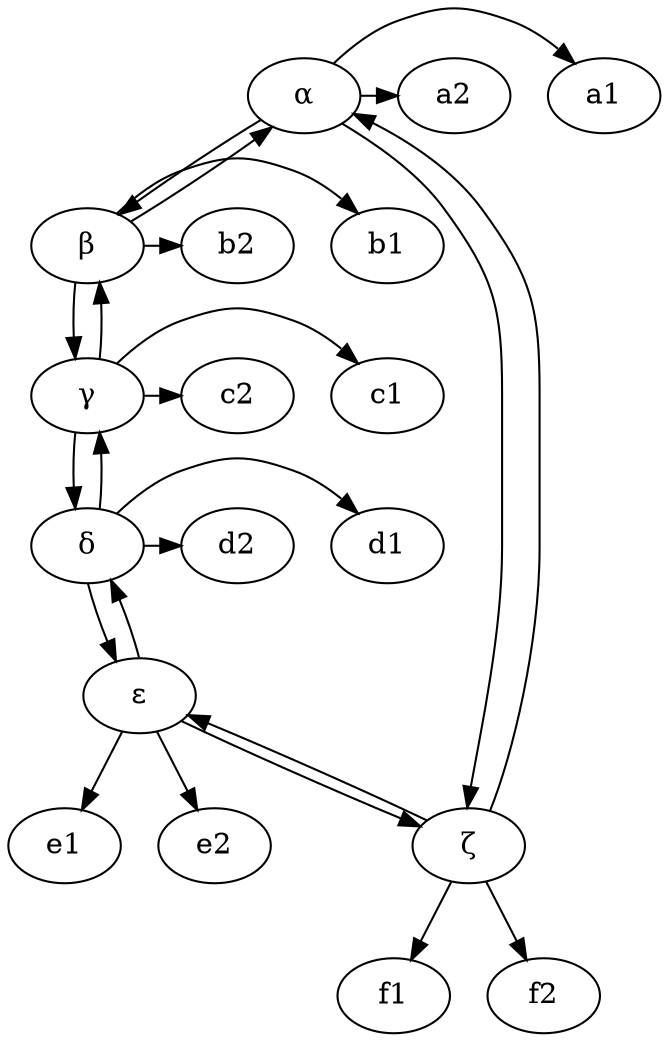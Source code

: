 digraph {
    a[label="&alpha;"]
    b[label="&beta;"]
    c[label="&gamma;"]
    d[label="&delta;"]
    e[label="&epsilon;"]
    f[label="&zeta;"]

    subgraph {
        rank = same;
        a;
        a1;
        a2;
    }

    subgraph {
        rank = same;
        b;
        b1;
        b2;
    }

    subgraph {
        rank = same;
        c;
        c1;
        c2;
    }

    subgraph {
        rank = same;
        d;
        d1;
        d2;
    }

    a -> b;
    b -> c;
    c -> d;
    d -> e;
    e -> f;
    f -> a;

    b -> a;
    c -> b;
    d -> c;
    e -> d;
    f -> e;
    a -> f;

    a -> a1;
    a -> a2;
    b -> b1;
    b -> b2;
    c -> c1;
    c -> c2;
    d -> d1;
    d -> d2;
    e -> e1;
    e -> e2;
    f -> f1;
    f -> f2;
}
